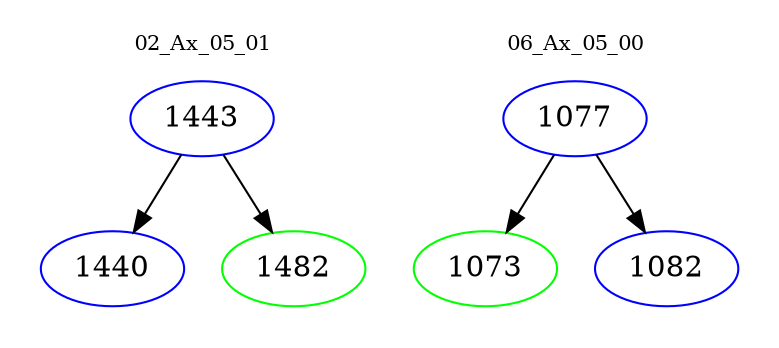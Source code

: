 digraph{
subgraph cluster_0 {
color = white
label = "02_Ax_05_01";
fontsize=10;
T0_1443 [label="1443", color="blue"]
T0_1443 -> T0_1440 [color="black"]
T0_1440 [label="1440", color="blue"]
T0_1443 -> T0_1482 [color="black"]
T0_1482 [label="1482", color="green"]
}
subgraph cluster_1 {
color = white
label = "06_Ax_05_00";
fontsize=10;
T1_1077 [label="1077", color="blue"]
T1_1077 -> T1_1073 [color="black"]
T1_1073 [label="1073", color="green"]
T1_1077 -> T1_1082 [color="black"]
T1_1082 [label="1082", color="blue"]
}
}
